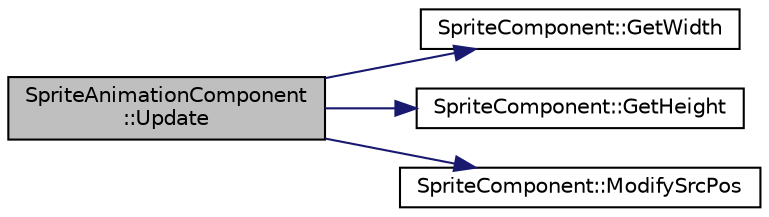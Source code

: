 digraph "SpriteAnimationComponent::Update"
{
  edge [fontname="Helvetica",fontsize="10",labelfontname="Helvetica",labelfontsize="10"];
  node [fontname="Helvetica",fontsize="10",shape=record];
  rankdir="LR";
  Node1 [label="SpriteAnimationComponent\l::Update",height=0.2,width=0.4,color="black", fillcolor="grey75", style="filled", fontcolor="black"];
  Node1 -> Node2 [color="midnightblue",fontsize="10",style="solid",fontname="Helvetica"];
  Node2 [label="SpriteComponent::GetWidth",height=0.2,width=0.4,color="black", fillcolor="white", style="filled",URL="$class_sprite_component.html#a9a54f8d1ce2857269f33255f3eac41af"];
  Node1 -> Node3 [color="midnightblue",fontsize="10",style="solid",fontname="Helvetica"];
  Node3 [label="SpriteComponent::GetHeight",height=0.2,width=0.4,color="black", fillcolor="white", style="filled",URL="$class_sprite_component.html#aed70da57561dee3d1be425de7862fbdb"];
  Node1 -> Node4 [color="midnightblue",fontsize="10",style="solid",fontname="Helvetica"];
  Node4 [label="SpriteComponent::ModifySrcPos",height=0.2,width=0.4,color="black", fillcolor="white", style="filled",URL="$class_sprite_component.html#a6fdbbce569206dfad4077e0965176d84"];
}
